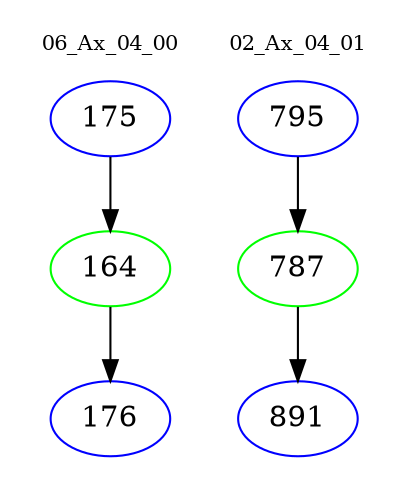 digraph{
subgraph cluster_0 {
color = white
label = "06_Ax_04_00";
fontsize=10;
T0_175 [label="175", color="blue"]
T0_175 -> T0_164 [color="black"]
T0_164 [label="164", color="green"]
T0_164 -> T0_176 [color="black"]
T0_176 [label="176", color="blue"]
}
subgraph cluster_1 {
color = white
label = "02_Ax_04_01";
fontsize=10;
T1_795 [label="795", color="blue"]
T1_795 -> T1_787 [color="black"]
T1_787 [label="787", color="green"]
T1_787 -> T1_891 [color="black"]
T1_891 [label="891", color="blue"]
}
}

